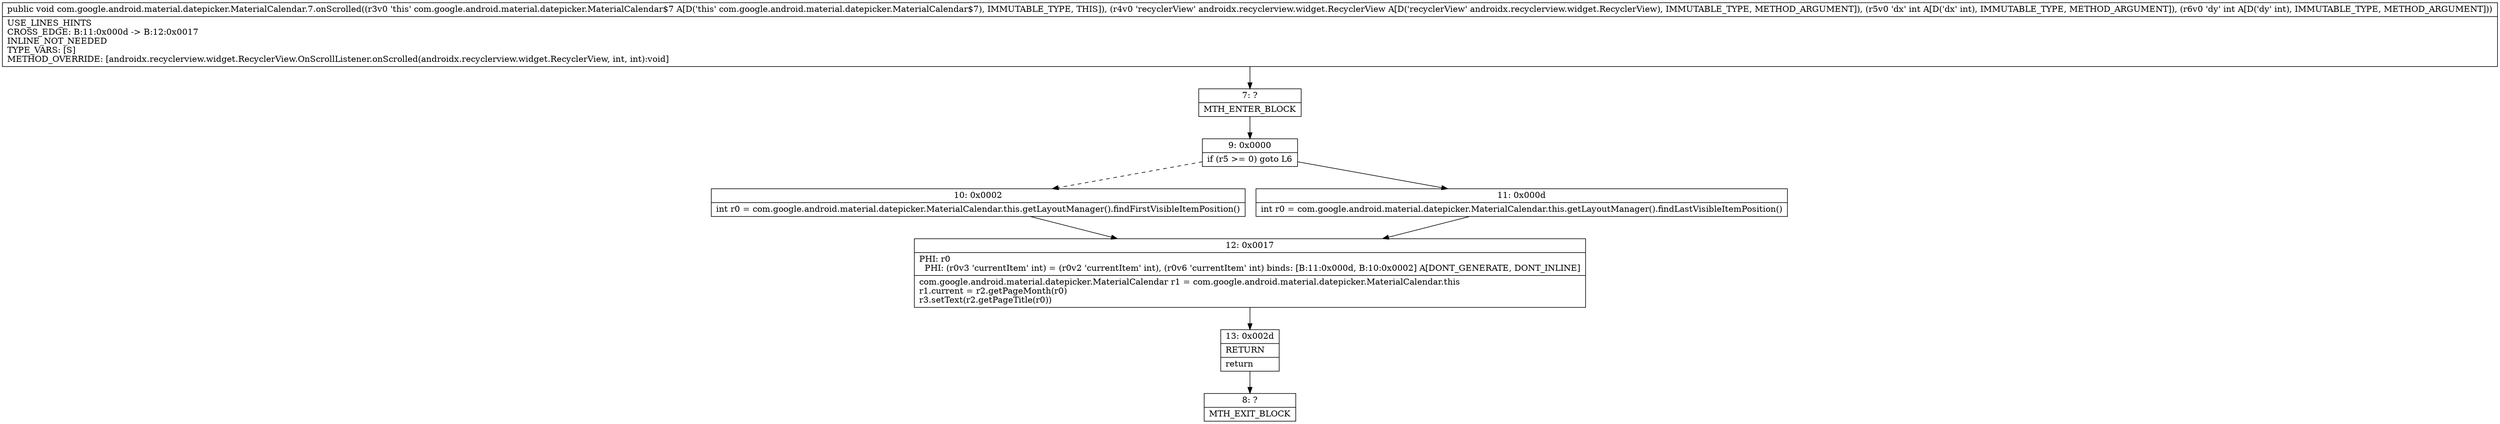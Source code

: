 digraph "CFG forcom.google.android.material.datepicker.MaterialCalendar.7.onScrolled(Landroidx\/recyclerview\/widget\/RecyclerView;II)V" {
Node_7 [shape=record,label="{7\:\ ?|MTH_ENTER_BLOCK\l}"];
Node_9 [shape=record,label="{9\:\ 0x0000|if (r5 \>= 0) goto L6\l}"];
Node_10 [shape=record,label="{10\:\ 0x0002|int r0 = com.google.android.material.datepicker.MaterialCalendar.this.getLayoutManager().findFirstVisibleItemPosition()\l}"];
Node_12 [shape=record,label="{12\:\ 0x0017|PHI: r0 \l  PHI: (r0v3 'currentItem' int) = (r0v2 'currentItem' int), (r0v6 'currentItem' int) binds: [B:11:0x000d, B:10:0x0002] A[DONT_GENERATE, DONT_INLINE]\l|com.google.android.material.datepicker.MaterialCalendar r1 = com.google.android.material.datepicker.MaterialCalendar.this\lr1.current = r2.getPageMonth(r0)\lr3.setText(r2.getPageTitle(r0))\l}"];
Node_13 [shape=record,label="{13\:\ 0x002d|RETURN\l|return\l}"];
Node_8 [shape=record,label="{8\:\ ?|MTH_EXIT_BLOCK\l}"];
Node_11 [shape=record,label="{11\:\ 0x000d|int r0 = com.google.android.material.datepicker.MaterialCalendar.this.getLayoutManager().findLastVisibleItemPosition()\l}"];
MethodNode[shape=record,label="{public void com.google.android.material.datepicker.MaterialCalendar.7.onScrolled((r3v0 'this' com.google.android.material.datepicker.MaterialCalendar$7 A[D('this' com.google.android.material.datepicker.MaterialCalendar$7), IMMUTABLE_TYPE, THIS]), (r4v0 'recyclerView' androidx.recyclerview.widget.RecyclerView A[D('recyclerView' androidx.recyclerview.widget.RecyclerView), IMMUTABLE_TYPE, METHOD_ARGUMENT]), (r5v0 'dx' int A[D('dx' int), IMMUTABLE_TYPE, METHOD_ARGUMENT]), (r6v0 'dy' int A[D('dy' int), IMMUTABLE_TYPE, METHOD_ARGUMENT]))  | USE_LINES_HINTS\lCROSS_EDGE: B:11:0x000d \-\> B:12:0x0017\lINLINE_NOT_NEEDED\lTYPE_VARS: [S]\lMETHOD_OVERRIDE: [androidx.recyclerview.widget.RecyclerView.OnScrollListener.onScrolled(androidx.recyclerview.widget.RecyclerView, int, int):void]\l}"];
MethodNode -> Node_7;Node_7 -> Node_9;
Node_9 -> Node_10[style=dashed];
Node_9 -> Node_11;
Node_10 -> Node_12;
Node_12 -> Node_13;
Node_13 -> Node_8;
Node_11 -> Node_12;
}


